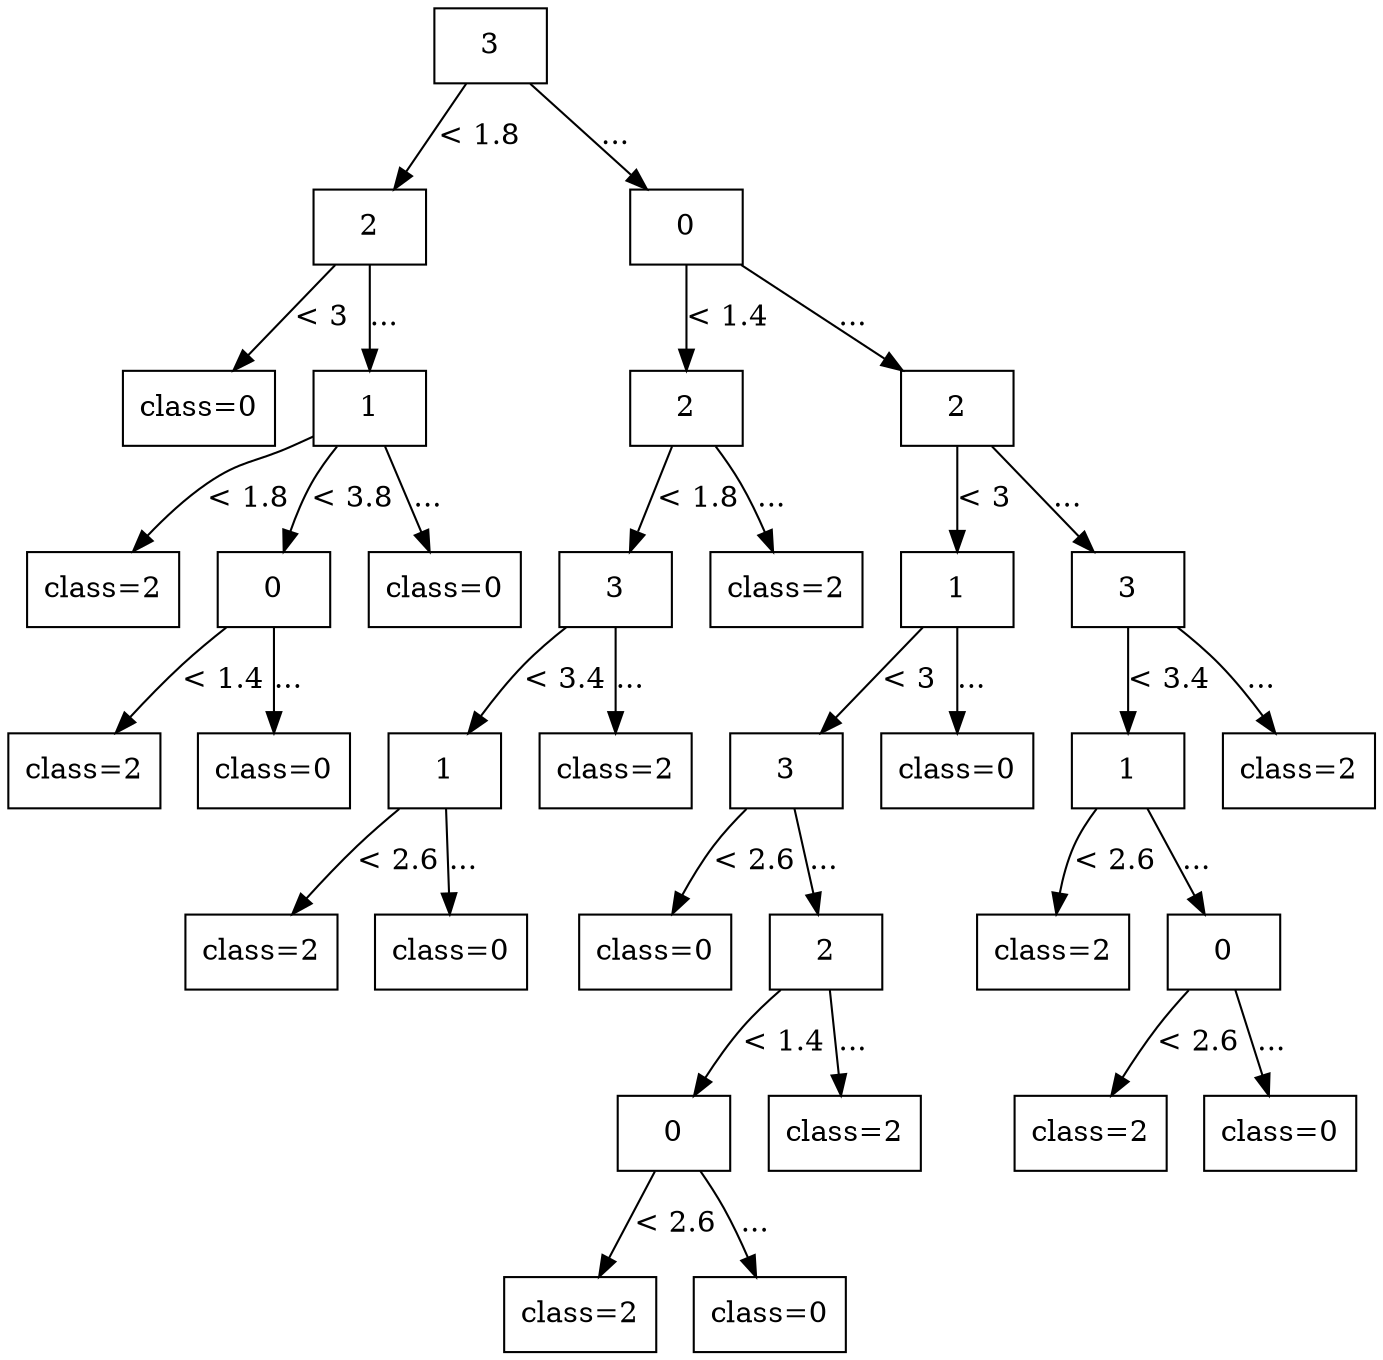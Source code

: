 digraph G {
node [shape=box];

0 [label="3"];

1 [label="2"];
9 [label="0"];

0 -> 1 [label="< 1.8"];
0 -> 9 [label="..."];

2 [label="class=0"];
3 [label="1"];
10 [label="2"];
17 [label="2"];

1 -> 2 [label="< 3"];
1 -> 3 [label="..."];
9 -> 10 [label="< 1.4"];
9 -> 17 [label="..."];

4 [label="class=2"];
5 [label="0"];
8 [label="class=0"];
11 [label="3"];
16 [label="class=2"];
18 [label="1"];
27 [label="3"];

3 -> 4 [label="< 1.8"];
3 -> 5 [label="< 3.8"];
3 -> 8 [label="..."];
10 -> 11 [label="< 1.8"];
10 -> 16 [label="..."];
17 -> 18 [label="< 3"];
17 -> 27 [label="..."];

6 [label="class=2"];
7 [label="class=0"];
12 [label="1"];
15 [label="class=2"];
19 [label="3"];
26 [label="class=0"];
28 [label="1"];
33 [label="class=2"];

5 -> 6 [label="< 1.4"];
5 -> 7 [label="..."];
11 -> 12 [label="< 3.4"];
11 -> 15 [label="..."];
18 -> 19 [label="< 3"];
18 -> 26 [label="..."];
27 -> 28 [label="< 3.4"];
27 -> 33 [label="..."];

13 [label="class=2"];
14 [label="class=0"];
20 [label="class=0"];
21 [label="2"];
29 [label="class=2"];
30 [label="0"];

12 -> 13 [label="< 2.6"];
12 -> 14 [label="..."];
19 -> 20 [label="< 2.6"];
19 -> 21 [label="..."];
28 -> 29 [label="< 2.6"];
28 -> 30 [label="..."];

22 [label="0"];
25 [label="class=2"];
31 [label="class=2"];
32 [label="class=0"];

21 -> 22 [label="< 1.4"];
21 -> 25 [label="..."];
30 -> 31 [label="< 2.6"];
30 -> 32 [label="..."];

23 [label="class=2"];
24 [label="class=0"];

22 -> 23 [label="< 2.6"];
22 -> 24 [label="..."];

}
